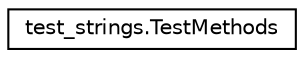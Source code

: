digraph "Graphical Class Hierarchy"
{
 // LATEX_PDF_SIZE
  edge [fontname="Helvetica",fontsize="10",labelfontname="Helvetica",labelfontsize="10"];
  node [fontname="Helvetica",fontsize="10",shape=record];
  rankdir="LR";
  Node0 [label="test_strings.TestMethods",height=0.2,width=0.4,color="black", fillcolor="white", style="filled",URL="$classtest__strings_1_1TestMethods.html",tooltip=" "];
}
